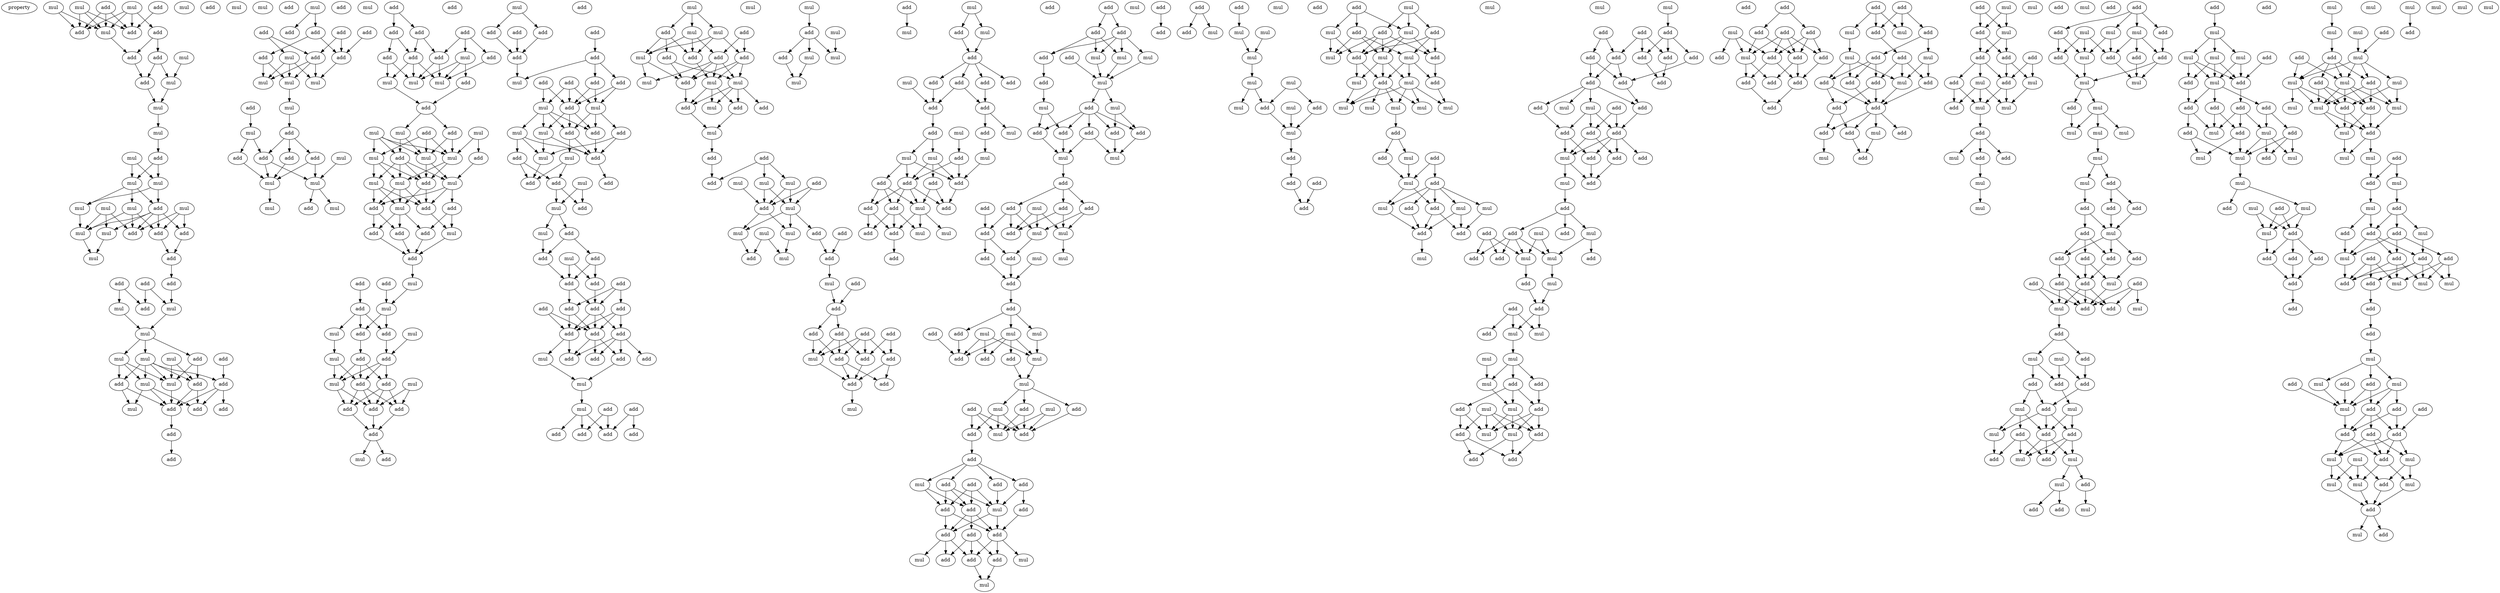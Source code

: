 digraph {
    node [fontcolor=black]
    property [mul=2,lf=1.5]
    0 [ label = mul ];
    1 [ label = mul ];
    2 [ label = add ];
    3 [ label = mul ];
    4 [ label = add ];
    5 [ label = mul ];
    6 [ label = add ];
    7 [ label = add ];
    8 [ label = add ];
    9 [ label = add ];
    10 [ label = add ];
    11 [ label = mul ];
    12 [ label = mul ];
    13 [ label = add ];
    14 [ label = mul ];
    15 [ label = mul ];
    16 [ label = mul ];
    17 [ label = add ];
    18 [ label = mul ];
    19 [ label = add ];
    20 [ label = mul ];
    21 [ label = mul ];
    22 [ label = mul ];
    23 [ label = add ];
    24 [ label = mul ];
    25 [ label = mul ];
    26 [ label = mul ];
    27 [ label = mul ];
    28 [ label = mul ];
    29 [ label = add ];
    30 [ label = add ];
    31 [ label = add ];
    32 [ label = mul ];
    33 [ label = add ];
    34 [ label = add ];
    35 [ label = add ];
    36 [ label = add ];
    37 [ label = mul ];
    38 [ label = add ];
    39 [ label = mul ];
    40 [ label = mul ];
    41 [ label = mul ];
    42 [ label = add ];
    43 [ label = add ];
    44 [ label = mul ];
    45 [ label = mul ];
    46 [ label = add ];
    47 [ label = add ];
    48 [ label = mul ];
    49 [ label = add ];
    50 [ label = mul ];
    51 [ label = mul ];
    52 [ label = add ];
    53 [ label = add ];
    54 [ label = add ];
    55 [ label = add ];
    56 [ label = mul ];
    57 [ label = mul ];
    58 [ label = add ];
    59 [ label = add ];
    60 [ label = mul ];
    61 [ label = add ];
    62 [ label = add ];
    63 [ label = add ];
    64 [ label = add ];
    65 [ label = add ];
    66 [ label = add ];
    67 [ label = mul ];
    68 [ label = add ];
    69 [ label = add ];
    70 [ label = mul ];
    71 [ label = mul ];
    72 [ label = mul ];
    73 [ label = add ];
    74 [ label = mul ];
    75 [ label = add ];
    76 [ label = add ];
    77 [ label = mul ];
    78 [ label = add ];
    79 [ label = add ];
    80 [ label = add ];
    81 [ label = mul ];
    82 [ label = add ];
    83 [ label = mul ];
    84 [ label = mul ];
    85 [ label = mul ];
    86 [ label = mul ];
    87 [ label = mul ];
    88 [ label = add ];
    89 [ label = add ];
    90 [ label = add ];
    91 [ label = add ];
    92 [ label = add ];
    93 [ label = add ];
    94 [ label = mul ];
    95 [ label = add ];
    96 [ label = add ];
    97 [ label = add ];
    98 [ label = mul ];
    99 [ label = mul ];
    100 [ label = mul ];
    101 [ label = add ];
    102 [ label = add ];
    103 [ label = add ];
    104 [ label = mul ];
    105 [ label = add ];
    106 [ label = add ];
    107 [ label = mul ];
    108 [ label = mul ];
    109 [ label = mul ];
    110 [ label = add ];
    111 [ label = mul ];
    112 [ label = mul ];
    113 [ label = add ];
    114 [ label = mul ];
    115 [ label = mul ];
    116 [ label = mul ];
    117 [ label = add ];
    118 [ label = add ];
    119 [ label = add ];
    120 [ label = mul ];
    121 [ label = add ];
    122 [ label = add ];
    123 [ label = add ];
    124 [ label = mul ];
    125 [ label = add ];
    126 [ label = add ];
    127 [ label = add ];
    128 [ label = mul ];
    129 [ label = add ];
    130 [ label = add ];
    131 [ label = mul ];
    132 [ label = add ];
    133 [ label = mul ];
    134 [ label = mul ];
    135 [ label = add ];
    136 [ label = add ];
    137 [ label = mul ];
    138 [ label = add ];
    139 [ label = add ];
    140 [ label = mul ];
    141 [ label = add ];
    142 [ label = mul ];
    143 [ label = add ];
    144 [ label = add ];
    145 [ label = add ];
    146 [ label = add ];
    147 [ label = mul ];
    148 [ label = add ];
    149 [ label = mul ];
    150 [ label = add ];
    151 [ label = add ];
    152 [ label = add ];
    153 [ label = add ];
    154 [ label = add ];
    155 [ label = add ];
    156 [ label = mul ];
    157 [ label = add ];
    158 [ label = add ];
    159 [ label = add ];
    160 [ label = add ];
    161 [ label = add ];
    162 [ label = mul ];
    163 [ label = mul ];
    164 [ label = mul ];
    165 [ label = add ];
    166 [ label = add ];
    167 [ label = add ];
    168 [ label = mul ];
    169 [ label = add ];
    170 [ label = mul ];
    171 [ label = add ];
    172 [ label = mul ];
    173 [ label = add ];
    174 [ label = add ];
    175 [ label = mul ];
    176 [ label = add ];
    177 [ label = add ];
    178 [ label = mul ];
    179 [ label = add ];
    180 [ label = mul ];
    181 [ label = add ];
    182 [ label = mul ];
    183 [ label = add ];
    184 [ label = add ];
    185 [ label = add ];
    186 [ label = add ];
    187 [ label = add ];
    188 [ label = add ];
    189 [ label = add ];
    190 [ label = add ];
    191 [ label = add ];
    192 [ label = add ];
    193 [ label = add ];
    194 [ label = add ];
    195 [ label = add ];
    196 [ label = add ];
    197 [ label = add ];
    198 [ label = mul ];
    199 [ label = mul ];
    200 [ label = mul ];
    201 [ label = add ];
    202 [ label = add ];
    203 [ label = add ];
    204 [ label = add ];
    205 [ label = add ];
    206 [ label = add ];
    207 [ label = add ];
    208 [ label = mul ];
    209 [ label = mul ];
    210 [ label = add ];
    211 [ label = add ];
    212 [ label = mul ];
    213 [ label = add ];
    214 [ label = add ];
    215 [ label = add ];
    216 [ label = add ];
    217 [ label = mul ];
    218 [ label = add ];
    219 [ label = mul ];
    220 [ label = mul ];
    221 [ label = mul ];
    222 [ label = add ];
    223 [ label = add ];
    224 [ label = mul ];
    225 [ label = add ];
    226 [ label = mul ];
    227 [ label = add ];
    228 [ label = add ];
    229 [ label = mul ];
    230 [ label = add ];
    231 [ label = add ];
    232 [ label = mul ];
    233 [ label = mul ];
    234 [ label = add ];
    235 [ label = mul ];
    236 [ label = add ];
    237 [ label = add ];
    238 [ label = mul ];
    239 [ label = mul ];
    240 [ label = mul ];
    241 [ label = add ];
    242 [ label = add ];
    243 [ label = mul ];
    244 [ label = add ];
    245 [ label = mul ];
    246 [ label = mul ];
    247 [ label = add ];
    248 [ label = add ];
    249 [ label = add ];
    250 [ label = add ];
    251 [ label = add ];
    252 [ label = add ];
    253 [ label = mul ];
    254 [ label = add ];
    255 [ label = add ];
    256 [ label = add ];
    257 [ label = add ];
    258 [ label = mul ];
    259 [ label = mul ];
    260 [ label = add ];
    261 [ label = mul ];
    262 [ label = add ];
    263 [ label = mul ];
    264 [ label = mul ];
    265 [ label = add ];
    266 [ label = mul ];
    267 [ label = mul ];
    268 [ label = mul ];
    269 [ label = add ];
    270 [ label = mul ];
    271 [ label = add ];
    272 [ label = add ];
    273 [ label = mul ];
    274 [ label = add ];
    275 [ label = add ];
    276 [ label = add ];
    277 [ label = add ];
    278 [ label = add ];
    279 [ label = add ];
    280 [ label = add ];
    281 [ label = add ];
    282 [ label = mul ];
    283 [ label = mul ];
    284 [ label = mul ];
    285 [ label = mul ];
    286 [ label = mul ];
    287 [ label = add ];
    288 [ label = add ];
    289 [ label = add ];
    290 [ label = add ];
    291 [ label = add ];
    292 [ label = add ];
    293 [ label = add ];
    294 [ label = mul ];
    295 [ label = add ];
    296 [ label = add ];
    297 [ label = mul ];
    298 [ label = add ];
    299 [ label = mul ];
    300 [ label = add ];
    301 [ label = add ];
    302 [ label = add ];
    303 [ label = add ];
    304 [ label = mul ];
    305 [ label = add ];
    306 [ label = add ];
    307 [ label = mul ];
    308 [ label = mul ];
    309 [ label = add ];
    310 [ label = mul ];
    311 [ label = add ];
    312 [ label = mul ];
    313 [ label = mul ];
    314 [ label = add ];
    315 [ label = add ];
    316 [ label = add ];
    317 [ label = add ];
    318 [ label = add ];
    319 [ label = mul ];
    320 [ label = mul ];
    321 [ label = add ];
    322 [ label = mul ];
    323 [ label = add ];
    324 [ label = add ];
    325 [ label = add ];
    326 [ label = add ];
    327 [ label = add ];
    328 [ label = add ];
    329 [ label = mul ];
    330 [ label = mul ];
    331 [ label = mul ];
    332 [ label = add ];
    333 [ label = add ];
    334 [ label = mul ];
    335 [ label = mul ];
    336 [ label = add ];
    337 [ label = add ];
    338 [ label = mul ];
    339 [ label = mul ];
    340 [ label = add ];
    341 [ label = add ];
    342 [ label = mul ];
    343 [ label = add ];
    344 [ label = mul ];
    345 [ label = add ];
    346 [ label = add ];
    347 [ label = mul ];
    348 [ label = add ];
    349 [ label = add ];
    350 [ label = mul ];
    351 [ label = add ];
    352 [ label = mul ];
    353 [ label = add ];
    354 [ label = mul ];
    355 [ label = add ];
    356 [ label = add ];
    357 [ label = mul ];
    358 [ label = add ];
    359 [ label = add ];
    360 [ label = add ];
    361 [ label = add ];
    362 [ label = add ];
    363 [ label = mul ];
    364 [ label = add ];
    365 [ label = add ];
    366 [ label = add ];
    367 [ label = add ];
    368 [ label = add ];
    369 [ label = add ];
    370 [ label = mul ];
    371 [ label = add ];
    372 [ label = add ];
    373 [ label = mul ];
    374 [ label = mul ];
    375 [ label = add ];
    376 [ label = add ];
    377 [ label = add ];
    378 [ label = add ];
    379 [ label = mul ];
    380 [ label = add ];
    381 [ label = mul ];
    382 [ label = mul ];
    383 [ label = mul ];
    384 [ label = mul ];
    385 [ label = mul ];
    386 [ label = mul ];
    387 [ label = mul ];
    388 [ label = add ];
    389 [ label = add ];
    390 [ label = mul ];
    391 [ label = add ];
    392 [ label = mul ];
    393 [ label = add ];
    394 [ label = add ];
    395 [ label = add ];
    396 [ label = add ];
    397 [ label = add ];
    398 [ label = mul ];
    399 [ label = mul ];
    400 [ label = add ];
    401 [ label = mul ];
    402 [ label = mul ];
    403 [ label = add ];
    404 [ label = add ];
    405 [ label = mul ];
    406 [ label = add ];
    407 [ label = mul ];
    408 [ label = add ];
    409 [ label = mul ];
    410 [ label = mul ];
    411 [ label = mul ];
    412 [ label = add ];
    413 [ label = add ];
    414 [ label = mul ];
    415 [ label = mul ];
    416 [ label = mul ];
    417 [ label = mul ];
    418 [ label = mul ];
    419 [ label = add ];
    420 [ label = mul ];
    421 [ label = add ];
    422 [ label = add ];
    423 [ label = mul ];
    424 [ label = mul ];
    425 [ label = add ];
    426 [ label = mul ];
    427 [ label = mul ];
    428 [ label = add ];
    429 [ label = mul ];
    430 [ label = add ];
    431 [ label = add ];
    432 [ label = add ];
    433 [ label = mul ];
    434 [ label = mul ];
    435 [ label = add ];
    436 [ label = add ];
    437 [ label = add ];
    438 [ label = add ];
    439 [ label = add ];
    440 [ label = add ];
    441 [ label = add ];
    442 [ label = add ];
    443 [ label = add ];
    444 [ label = add ];
    445 [ label = add ];
    446 [ label = add ];
    447 [ label = mul ];
    448 [ label = add ];
    449 [ label = mul ];
    450 [ label = add ];
    451 [ label = add ];
    452 [ label = add ];
    453 [ label = add ];
    454 [ label = add ];
    455 [ label = add ];
    456 [ label = add ];
    457 [ label = mul ];
    458 [ label = add ];
    459 [ label = mul ];
    460 [ label = add ];
    461 [ label = add ];
    462 [ label = mul ];
    463 [ label = add ];
    464 [ label = mul ];
    465 [ label = add ];
    466 [ label = add ];
    467 [ label = mul ];
    468 [ label = add ];
    469 [ label = mul ];
    470 [ label = add ];
    471 [ label = add ];
    472 [ label = mul ];
    473 [ label = add ];
    474 [ label = add ];
    475 [ label = mul ];
    476 [ label = add ];
    477 [ label = add ];
    478 [ label = mul ];
    479 [ label = mul ];
    480 [ label = mul ];
    481 [ label = add ];
    482 [ label = add ];
    483 [ label = mul ];
    484 [ label = mul ];
    485 [ label = mul ];
    486 [ label = add ];
    487 [ label = add ];
    488 [ label = add ];
    489 [ label = mul ];
    490 [ label = add ];
    491 [ label = mul ];
    492 [ label = add ];
    493 [ label = add ];
    494 [ label = add ];
    495 [ label = add ];
    496 [ label = mul ];
    497 [ label = add ];
    498 [ label = add ];
    499 [ label = add ];
    500 [ label = add ];
    501 [ label = mul ];
    502 [ label = add ];
    503 [ label = add ];
    504 [ label = add ];
    505 [ label = add ];
    506 [ label = add ];
    507 [ label = add ];
    508 [ label = add ];
    509 [ label = add ];
    510 [ label = add ];
    511 [ label = mul ];
    512 [ label = add ];
    513 [ label = mul ];
    514 [ label = mul ];
    515 [ label = add ];
    516 [ label = mul ];
    517 [ label = add ];
    518 [ label = add ];
    519 [ label = add ];
    520 [ label = mul ];
    521 [ label = add ];
    522 [ label = add ];
    523 [ label = add ];
    524 [ label = add ];
    525 [ label = add ];
    526 [ label = mul ];
    527 [ label = add ];
    528 [ label = add ];
    529 [ label = add ];
    530 [ label = mul ];
    531 [ label = add ];
    532 [ label = mul ];
    533 [ label = mul ];
    534 [ label = add ];
    535 [ label = mul ];
    536 [ label = add ];
    537 [ label = add ];
    538 [ label = add ];
    539 [ label = mul ];
    540 [ label = mul ];
    541 [ label = add ];
    542 [ label = add ];
    543 [ label = add ];
    544 [ label = mul ];
    545 [ label = mul ];
    546 [ label = add ];
    547 [ label = add ];
    548 [ label = mul ];
    549 [ label = mul ];
    550 [ label = add ];
    551 [ label = add ];
    552 [ label = mul ];
    553 [ label = mul ];
    554 [ label = add ];
    555 [ label = add ];
    556 [ label = mul ];
    557 [ label = mul ];
    558 [ label = add ];
    559 [ label = mul ];
    560 [ label = add ];
    561 [ label = add ];
    562 [ label = add ];
    563 [ label = mul ];
    564 [ label = add ];
    565 [ label = add ];
    566 [ label = mul ];
    567 [ label = mul ];
    568 [ label = add ];
    569 [ label = mul ];
    570 [ label = mul ];
    571 [ label = mul ];
    572 [ label = mul ];
    573 [ label = mul ];
    574 [ label = mul ];
    575 [ label = add ];
    576 [ label = add ];
    577 [ label = add ];
    578 [ label = add ];
    579 [ label = add ];
    580 [ label = mul ];
    581 [ label = add ];
    582 [ label = add ];
    583 [ label = add ];
    584 [ label = add ];
    585 [ label = mul ];
    586 [ label = add ];
    587 [ label = add ];
    588 [ label = add ];
    589 [ label = add ];
    590 [ label = add ];
    591 [ label = mul ];
    592 [ label = add ];
    593 [ label = mul ];
    594 [ label = add ];
    595 [ label = mul ];
    596 [ label = add ];
    597 [ label = mul ];
    598 [ label = add ];
    599 [ label = add ];
    600 [ label = add ];
    601 [ label = mul ];
    602 [ label = add ];
    603 [ label = mul ];
    604 [ label = add ];
    605 [ label = add ];
    606 [ label = add ];
    607 [ label = mul ];
    608 [ label = add ];
    609 [ label = add ];
    610 [ label = mul ];
    611 [ label = mul ];
    612 [ label = mul ];
    613 [ label = add ];
    614 [ label = add ];
    615 [ label = add ];
    616 [ label = add ];
    617 [ label = mul ];
    618 [ label = add ];
    619 [ label = mul ];
    620 [ label = mul ];
    621 [ label = add ];
    622 [ label = mul ];
    623 [ label = mul ];
    624 [ label = add ];
    625 [ label = mul ];
    626 [ label = add ];
    627 [ label = add ];
    628 [ label = add ];
    629 [ label = add ];
    630 [ label = add ];
    631 [ label = mul ];
    632 [ label = mul ];
    633 [ label = add ];
    634 [ label = add ];
    635 [ label = add ];
    636 [ label = mul ];
    637 [ label = mul ];
    638 [ label = add ];
    639 [ label = mul ];
    640 [ label = mul ];
    641 [ label = mul ];
    642 [ label = add ];
    643 [ label = add ];
    644 [ label = mul ];
    645 [ label = mul ];
    646 [ label = add ];
    647 [ label = add ];
    648 [ label = add ];
    649 [ label = add ];
    650 [ label = add ];
    651 [ label = mul ];
    652 [ label = add ];
    653 [ label = add ];
    654 [ label = mul ];
    655 [ label = mul ];
    656 [ label = add ];
    657 [ label = add ];
    658 [ label = mul ];
    659 [ label = add ];
    660 [ label = mul ];
    661 [ label = add ];
    662 [ label = mul ];
    663 [ label = mul ];
    664 [ label = add ];
    665 [ label = add ];
    666 [ label = mul ];
    667 [ label = mul ];
    668 [ label = mul ];
    669 [ label = add ];
    670 [ label = mul ];
    671 [ label = mul ];
    672 [ label = mul ];
    673 [ label = add ];
    674 [ label = mul ];
    675 [ label = add ];
    676 [ label = add ];
    677 [ label = mul ];
    678 [ label = add ];
    679 [ label = mul ];
    680 [ label = add ];
    681 [ label = add ];
    682 [ label = add ];
    683 [ label = add ];
    684 [ label = add ];
    685 [ label = mul ];
    686 [ label = add ];
    687 [ label = mul ];
    688 [ label = mul ];
    689 [ label = mul ];
    690 [ label = add ];
    691 [ label = add ];
    692 [ label = add ];
    693 [ label = mul ];
    694 [ label = mul ];
    695 [ label = add ];
    696 [ label = mul ];
    697 [ label = add ];
    698 [ label = add ];
    699 [ label = mul ];
    700 [ label = add ];
    701 [ label = mul ];
    702 [ label = add ];
    703 [ label = add ];
    704 [ label = mul ];
    705 [ label = add ];
    706 [ label = add ];
    707 [ label = add ];
    708 [ label = add ];
    709 [ label = add ];
    710 [ label = mul ];
    711 [ label = mul ];
    712 [ label = add ];
    713 [ label = mul ];
    714 [ label = mul ];
    715 [ label = mul ];
    716 [ label = add ];
    717 [ label = mul ];
    718 [ label = add ];
    719 [ label = mul ];
    720 [ label = mul ];
    721 [ label = mul ];
    722 [ label = add ];
    723 [ label = mul ];
    0 -> 5 [ name = 0 ];
    0 -> 7 [ name = 1 ];
    1 -> 5 [ name = 2 ];
    1 -> 6 [ name = 3 ];
    1 -> 7 [ name = 4 ];
    1 -> 8 [ name = 5 ];
    2 -> 6 [ name = 6 ];
    3 -> 5 [ name = 7 ];
    3 -> 6 [ name = 8 ];
    3 -> 7 [ name = 9 ];
    4 -> 5 [ name = 10 ];
    4 -> 6 [ name = 11 ];
    4 -> 7 [ name = 12 ];
    5 -> 10 [ name = 13 ];
    8 -> 9 [ name = 14 ];
    8 -> 10 [ name = 15 ];
    9 -> 13 [ name = 16 ];
    9 -> 14 [ name = 17 ];
    10 -> 13 [ name = 18 ];
    12 -> 14 [ name = 19 ];
    13 -> 15 [ name = 20 ];
    14 -> 15 [ name = 21 ];
    15 -> 16 [ name = 22 ];
    16 -> 17 [ name = 23 ];
    17 -> 20 [ name = 24 ];
    17 -> 21 [ name = 25 ];
    18 -> 20 [ name = 26 ];
    18 -> 21 [ name = 27 ];
    20 -> 23 [ name = 28 ];
    20 -> 25 [ name = 29 ];
    21 -> 22 [ name = 30 ];
    21 -> 23 [ name = 31 ];
    21 -> 25 [ name = 32 ];
    22 -> 27 [ name = 33 ];
    22 -> 29 [ name = 34 ];
    22 -> 31 [ name = 35 ];
    23 -> 27 [ name = 36 ];
    23 -> 28 [ name = 37 ];
    23 -> 29 [ name = 38 ];
    23 -> 30 [ name = 39 ];
    23 -> 31 [ name = 40 ];
    24 -> 29 [ name = 41 ];
    24 -> 30 [ name = 42 ];
    24 -> 31 [ name = 43 ];
    25 -> 27 [ name = 44 ];
    26 -> 27 [ name = 45 ];
    26 -> 28 [ name = 46 ];
    26 -> 29 [ name = 47 ];
    27 -> 32 [ name = 48 ];
    28 -> 32 [ name = 49 ];
    30 -> 33 [ name = 50 ];
    31 -> 33 [ name = 51 ];
    33 -> 36 [ name = 52 ];
    34 -> 37 [ name = 53 ];
    34 -> 38 [ name = 54 ];
    35 -> 38 [ name = 55 ];
    35 -> 39 [ name = 56 ];
    36 -> 37 [ name = 57 ];
    37 -> 40 [ name = 58 ];
    39 -> 40 [ name = 59 ];
    40 -> 41 [ name = 60 ];
    40 -> 43 [ name = 61 ];
    40 -> 44 [ name = 62 ];
    41 -> 46 [ name = 63 ];
    41 -> 48 [ name = 64 ];
    41 -> 50 [ name = 65 ];
    42 -> 49 [ name = 66 ];
    43 -> 47 [ name = 67 ];
    43 -> 50 [ name = 68 ];
    44 -> 46 [ name = 69 ];
    44 -> 47 [ name = 70 ];
    44 -> 48 [ name = 71 ];
    44 -> 49 [ name = 72 ];
    44 -> 50 [ name = 73 ];
    45 -> 47 [ name = 74 ];
    45 -> 50 [ name = 75 ];
    46 -> 51 [ name = 76 ];
    46 -> 52 [ name = 77 ];
    47 -> 52 [ name = 78 ];
    47 -> 53 [ name = 79 ];
    48 -> 51 [ name = 80 ];
    48 -> 52 [ name = 81 ];
    48 -> 53 [ name = 82 ];
    49 -> 52 [ name = 83 ];
    49 -> 53 [ name = 84 ];
    49 -> 54 [ name = 85 ];
    50 -> 52 [ name = 86 ];
    52 -> 55 [ name = 87 ];
    55 -> 58 [ name = 88 ];
    60 -> 62 [ name = 89 ];
    60 -> 65 [ name = 90 ];
    61 -> 68 [ name = 91 ];
    61 -> 69 [ name = 92 ];
    62 -> 66 [ name = 93 ];
    62 -> 68 [ name = 94 ];
    63 -> 68 [ name = 95 ];
    64 -> 67 [ name = 96 ];
    64 -> 69 [ name = 97 ];
    66 -> 70 [ name = 98 ];
    66 -> 71 [ name = 99 ];
    67 -> 70 [ name = 100 ];
    67 -> 71 [ name = 101 ];
    67 -> 72 [ name = 102 ];
    68 -> 72 [ name = 103 ];
    69 -> 70 [ name = 104 ];
    69 -> 71 [ name = 105 ];
    69 -> 72 [ name = 106 ];
    71 -> 74 [ name = 107 ];
    74 -> 76 [ name = 108 ];
    75 -> 77 [ name = 109 ];
    76 -> 78 [ name = 110 ];
    76 -> 80 [ name = 111 ];
    76 -> 82 [ name = 112 ];
    77 -> 78 [ name = 113 ];
    77 -> 79 [ name = 114 ];
    78 -> 83 [ name = 115 ];
    78 -> 84 [ name = 116 ];
    79 -> 83 [ name = 117 ];
    80 -> 83 [ name = 118 ];
    81 -> 84 [ name = 119 ];
    82 -> 83 [ name = 120 ];
    82 -> 84 [ name = 121 ];
    83 -> 85 [ name = 122 ];
    84 -> 86 [ name = 123 ];
    84 -> 88 [ name = 124 ];
    89 -> 91 [ name = 125 ];
    89 -> 92 [ name = 126 ];
    90 -> 93 [ name = 127 ];
    90 -> 94 [ name = 128 ];
    90 -> 97 [ name = 129 ];
    91 -> 95 [ name = 130 ];
    91 -> 96 [ name = 131 ];
    92 -> 96 [ name = 132 ];
    92 -> 97 [ name = 133 ];
    93 -> 98 [ name = 134 ];
    94 -> 98 [ name = 135 ];
    94 -> 99 [ name = 136 ];
    94 -> 102 [ name = 137 ];
    95 -> 99 [ name = 138 ];
    95 -> 100 [ name = 139 ];
    96 -> 98 [ name = 140 ];
    96 -> 99 [ name = 141 ];
    96 -> 100 [ name = 142 ];
    97 -> 98 [ name = 143 ];
    97 -> 99 [ name = 144 ];
    100 -> 103 [ name = 145 ];
    102 -> 103 [ name = 146 ];
    103 -> 106 [ name = 147 ];
    103 -> 107 [ name = 148 ];
    104 -> 109 [ name = 149 ];
    104 -> 110 [ name = 150 ];
    104 -> 111 [ name = 151 ];
    104 -> 112 [ name = 152 ];
    105 -> 109 [ name = 153 ];
    105 -> 111 [ name = 154 ];
    105 -> 112 [ name = 155 ];
    106 -> 109 [ name = 156 ];
    106 -> 111 [ name = 157 ];
    107 -> 110 [ name = 158 ];
    107 -> 111 [ name = 159 ];
    108 -> 109 [ name = 160 ];
    108 -> 113 [ name = 161 ];
    109 -> 115 [ name = 162 ];
    109 -> 117 [ name = 163 ];
    110 -> 114 [ name = 164 ];
    110 -> 115 [ name = 165 ];
    110 -> 116 [ name = 166 ];
    110 -> 117 [ name = 167 ];
    111 -> 116 [ name = 168 ];
    111 -> 117 [ name = 169 ];
    112 -> 114 [ name = 170 ];
    112 -> 115 [ name = 171 ];
    112 -> 117 [ name = 172 ];
    113 -> 116 [ name = 173 ];
    114 -> 118 [ name = 174 ];
    114 -> 120 [ name = 175 ];
    114 -> 121 [ name = 176 ];
    115 -> 118 [ name = 177 ];
    115 -> 120 [ name = 178 ];
    115 -> 121 [ name = 179 ];
    116 -> 118 [ name = 180 ];
    116 -> 119 [ name = 181 ];
    116 -> 121 [ name = 182 ];
    117 -> 120 [ name = 183 ];
    117 -> 121 [ name = 184 ];
    118 -> 122 [ name = 185 ];
    118 -> 123 [ name = 186 ];
    119 -> 124 [ name = 187 ];
    119 -> 125 [ name = 188 ];
    120 -> 122 [ name = 189 ];
    120 -> 123 [ name = 190 ];
    120 -> 125 [ name = 191 ];
    121 -> 124 [ name = 192 ];
    122 -> 126 [ name = 193 ];
    123 -> 126 [ name = 194 ];
    124 -> 126 [ name = 195 ];
    125 -> 126 [ name = 196 ];
    126 -> 128 [ name = 197 ];
    127 -> 130 [ name = 198 ];
    128 -> 131 [ name = 199 ];
    129 -> 131 [ name = 200 ];
    130 -> 132 [ name = 201 ];
    130 -> 134 [ name = 202 ];
    130 -> 135 [ name = 203 ];
    131 -> 132 [ name = 204 ];
    131 -> 135 [ name = 205 ];
    132 -> 138 [ name = 206 ];
    133 -> 136 [ name = 207 ];
    134 -> 137 [ name = 208 ];
    135 -> 136 [ name = 209 ];
    136 -> 139 [ name = 210 ];
    136 -> 141 [ name = 211 ];
    136 -> 142 [ name = 212 ];
    137 -> 139 [ name = 213 ];
    137 -> 142 [ name = 214 ];
    138 -> 139 [ name = 215 ];
    138 -> 141 [ name = 216 ];
    138 -> 142 [ name = 217 ];
    139 -> 143 [ name = 218 ];
    139 -> 144 [ name = 219 ];
    139 -> 145 [ name = 220 ];
    140 -> 144 [ name = 221 ];
    140 -> 145 [ name = 222 ];
    141 -> 143 [ name = 223 ];
    141 -> 144 [ name = 224 ];
    141 -> 145 [ name = 225 ];
    142 -> 143 [ name = 226 ];
    142 -> 144 [ name = 227 ];
    143 -> 146 [ name = 228 ];
    144 -> 146 [ name = 229 ];
    145 -> 146 [ name = 230 ];
    146 -> 147 [ name = 231 ];
    146 -> 148 [ name = 232 ];
    149 -> 151 [ name = 233 ];
    149 -> 153 [ name = 234 ];
    150 -> 155 [ name = 235 ];
    151 -> 154 [ name = 236 ];
    152 -> 154 [ name = 237 ];
    153 -> 154 [ name = 238 ];
    154 -> 156 [ name = 239 ];
    155 -> 156 [ name = 240 ];
    155 -> 159 [ name = 241 ];
    155 -> 160 [ name = 242 ];
    157 -> 161 [ name = 243 ];
    157 -> 162 [ name = 244 ];
    158 -> 161 [ name = 245 ];
    158 -> 162 [ name = 246 ];
    158 -> 163 [ name = 247 ];
    159 -> 161 [ name = 248 ];
    159 -> 163 [ name = 249 ];
    160 -> 161 [ name = 250 ];
    160 -> 163 [ name = 251 ];
    161 -> 165 [ name = 252 ];
    161 -> 167 [ name = 253 ];
    161 -> 168 [ name = 254 ];
    162 -> 164 [ name = 255 ];
    162 -> 165 [ name = 256 ];
    162 -> 167 [ name = 257 ];
    162 -> 168 [ name = 258 ];
    163 -> 165 [ name = 259 ];
    163 -> 166 [ name = 260 ];
    163 -> 167 [ name = 261 ];
    164 -> 169 [ name = 262 ];
    164 -> 171 [ name = 263 ];
    164 -> 172 [ name = 264 ];
    165 -> 169 [ name = 265 ];
    166 -> 169 [ name = 266 ];
    166 -> 172 [ name = 267 ];
    167 -> 169 [ name = 268 ];
    167 -> 170 [ name = 269 ];
    168 -> 169 [ name = 270 ];
    168 -> 172 [ name = 271 ];
    169 -> 174 [ name = 272 ];
    170 -> 173 [ name = 273 ];
    170 -> 176 [ name = 274 ];
    171 -> 173 [ name = 275 ];
    171 -> 176 [ name = 276 ];
    172 -> 173 [ name = 277 ];
    175 -> 177 [ name = 278 ];
    175 -> 178 [ name = 279 ];
    176 -> 177 [ name = 280 ];
    176 -> 178 [ name = 281 ];
    178 -> 179 [ name = 282 ];
    178 -> 180 [ name = 283 ];
    179 -> 181 [ name = 284 ];
    179 -> 183 [ name = 285 ];
    180 -> 181 [ name = 286 ];
    181 -> 184 [ name = 287 ];
    182 -> 184 [ name = 288 ];
    182 -> 185 [ name = 289 ];
    183 -> 184 [ name = 290 ];
    183 -> 185 [ name = 291 ];
    184 -> 187 [ name = 292 ];
    184 -> 190 [ name = 293 ];
    185 -> 187 [ name = 294 ];
    186 -> 187 [ name = 295 ];
    186 -> 189 [ name = 296 ];
    186 -> 190 [ name = 297 ];
    187 -> 191 [ name = 298 ];
    187 -> 192 [ name = 299 ];
    187 -> 193 [ name = 300 ];
    188 -> 191 [ name = 301 ];
    188 -> 193 [ name = 302 ];
    189 -> 191 [ name = 303 ];
    189 -> 192 [ name = 304 ];
    189 -> 193 [ name = 305 ];
    190 -> 191 [ name = 306 ];
    190 -> 193 [ name = 307 ];
    191 -> 194 [ name = 308 ];
    191 -> 196 [ name = 309 ];
    191 -> 197 [ name = 310 ];
    192 -> 194 [ name = 311 ];
    192 -> 195 [ name = 312 ];
    192 -> 196 [ name = 313 ];
    192 -> 197 [ name = 314 ];
    193 -> 197 [ name = 315 ];
    193 -> 198 [ name = 316 ];
    196 -> 199 [ name = 317 ];
    198 -> 199 [ name = 318 ];
    199 -> 200 [ name = 319 ];
    200 -> 203 [ name = 320 ];
    200 -> 206 [ name = 321 ];
    200 -> 207 [ name = 322 ];
    201 -> 203 [ name = 323 ];
    201 -> 207 [ name = 324 ];
    202 -> 204 [ name = 325 ];
    202 -> 207 [ name = 326 ];
    208 -> 209 [ name = 327 ];
    208 -> 211 [ name = 328 ];
    208 -> 212 [ name = 329 ];
    209 -> 214 [ name = 330 ];
    209 -> 215 [ name = 331 ];
    209 -> 217 [ name = 332 ];
    210 -> 213 [ name = 333 ];
    210 -> 215 [ name = 334 ];
    211 -> 214 [ name = 335 ];
    211 -> 216 [ name = 336 ];
    211 -> 217 [ name = 337 ];
    212 -> 213 [ name = 338 ];
    212 -> 214 [ name = 339 ];
    212 -> 217 [ name = 340 ];
    213 -> 218 [ name = 341 ];
    213 -> 219 [ name = 342 ];
    213 -> 220 [ name = 343 ];
    213 -> 221 [ name = 344 ];
    214 -> 221 [ name = 345 ];
    215 -> 218 [ name = 346 ];
    215 -> 220 [ name = 347 ];
    215 -> 221 [ name = 348 ];
    216 -> 218 [ name = 349 ];
    216 -> 220 [ name = 350 ];
    217 -> 218 [ name = 351 ];
    217 -> 219 [ name = 352 ];
    218 -> 222 [ name = 353 ];
    220 -> 222 [ name = 354 ];
    220 -> 223 [ name = 355 ];
    220 -> 224 [ name = 356 ];
    220 -> 225 [ name = 357 ];
    221 -> 222 [ name = 358 ];
    221 -> 224 [ name = 359 ];
    221 -> 225 [ name = 360 ];
    222 -> 226 [ name = 361 ];
    225 -> 226 [ name = 362 ];
    226 -> 227 [ name = 363 ];
    227 -> 231 [ name = 364 ];
    228 -> 231 [ name = 365 ];
    228 -> 232 [ name = 366 ];
    228 -> 233 [ name = 367 ];
    229 -> 234 [ name = 368 ];
    230 -> 234 [ name = 369 ];
    230 -> 235 [ name = 370 ];
    232 -> 234 [ name = 371 ];
    232 -> 235 [ name = 372 ];
    233 -> 234 [ name = 373 ];
    233 -> 235 [ name = 374 ];
    234 -> 238 [ name = 375 ];
    234 -> 240 [ name = 376 ];
    235 -> 237 [ name = 377 ];
    235 -> 238 [ name = 378 ];
    235 -> 240 [ name = 379 ];
    236 -> 241 [ name = 380 ];
    237 -> 241 [ name = 381 ];
    238 -> 243 [ name = 382 ];
    239 -> 242 [ name = 383 ];
    239 -> 243 [ name = 384 ];
    240 -> 242 [ name = 385 ];
    241 -> 246 [ name = 386 ];
    244 -> 247 [ name = 387 ];
    246 -> 247 [ name = 388 ];
    247 -> 248 [ name = 389 ];
    247 -> 251 [ name = 390 ];
    248 -> 252 [ name = 391 ];
    248 -> 253 [ name = 392 ];
    248 -> 255 [ name = 393 ];
    249 -> 252 [ name = 394 ];
    249 -> 253 [ name = 395 ];
    249 -> 254 [ name = 396 ];
    249 -> 255 [ name = 397 ];
    250 -> 252 [ name = 398 ];
    250 -> 254 [ name = 399 ];
    251 -> 253 [ name = 400 ];
    251 -> 255 [ name = 401 ];
    252 -> 256 [ name = 402 ];
    253 -> 256 [ name = 403 ];
    254 -> 256 [ name = 404 ];
    254 -> 257 [ name = 405 ];
    255 -> 256 [ name = 406 ];
    255 -> 257 [ name = 407 ];
    256 -> 258 [ name = 408 ];
    259 -> 260 [ name = 409 ];
    260 -> 262 [ name = 410 ];
    260 -> 263 [ name = 411 ];
    260 -> 264 [ name = 412 ];
    261 -> 264 [ name = 413 ];
    262 -> 267 [ name = 414 ];
    263 -> 267 [ name = 415 ];
    265 -> 266 [ name = 416 ];
    268 -> 269 [ name = 417 ];
    268 -> 270 [ name = 418 ];
    269 -> 272 [ name = 419 ];
    270 -> 272 [ name = 420 ];
    272 -> 274 [ name = 421 ];
    272 -> 275 [ name = 422 ];
    272 -> 276 [ name = 423 ];
    272 -> 277 [ name = 424 ];
    273 -> 279 [ name = 425 ];
    274 -> 278 [ name = 426 ];
    274 -> 279 [ name = 427 ];
    275 -> 278 [ name = 428 ];
    277 -> 279 [ name = 429 ];
    278 -> 281 [ name = 430 ];
    278 -> 282 [ name = 431 ];
    279 -> 280 [ name = 432 ];
    280 -> 284 [ name = 433 ];
    280 -> 286 [ name = 434 ];
    281 -> 285 [ name = 435 ];
    283 -> 287 [ name = 436 ];
    284 -> 288 [ name = 437 ];
    284 -> 290 [ name = 438 ];
    284 -> 291 [ name = 439 ];
    285 -> 288 [ name = 440 ];
    286 -> 288 [ name = 441 ];
    286 -> 289 [ name = 442 ];
    286 -> 291 [ name = 443 ];
    287 -> 288 [ name = 444 ];
    287 -> 291 [ name = 445 ];
    288 -> 292 [ name = 446 ];
    289 -> 292 [ name = 447 ];
    289 -> 294 [ name = 448 ];
    290 -> 293 [ name = 449 ];
    290 -> 294 [ name = 450 ];
    290 -> 295 [ name = 451 ];
    291 -> 292 [ name = 452 ];
    291 -> 293 [ name = 453 ];
    291 -> 294 [ name = 454 ];
    291 -> 295 [ name = 455 ];
    293 -> 296 [ name = 456 ];
    293 -> 298 [ name = 457 ];
    294 -> 296 [ name = 458 ];
    294 -> 297 [ name = 459 ];
    294 -> 299 [ name = 460 ];
    295 -> 296 [ name = 461 ];
    295 -> 298 [ name = 462 ];
    295 -> 299 [ name = 463 ];
    296 -> 300 [ name = 464 ];
    301 -> 302 [ name = 465 ];
    301 -> 303 [ name = 466 ];
    302 -> 304 [ name = 467 ];
    302 -> 305 [ name = 468 ];
    302 -> 307 [ name = 469 ];
    302 -> 308 [ name = 470 ];
    303 -> 305 [ name = 471 ];
    303 -> 307 [ name = 472 ];
    303 -> 308 [ name = 473 ];
    304 -> 310 [ name = 474 ];
    305 -> 309 [ name = 475 ];
    306 -> 310 [ name = 476 ];
    307 -> 310 [ name = 477 ];
    308 -> 310 [ name = 478 ];
    309 -> 313 [ name = 479 ];
    310 -> 311 [ name = 480 ];
    310 -> 312 [ name = 481 ];
    311 -> 314 [ name = 482 ];
    311 -> 315 [ name = 483 ];
    311 -> 316 [ name = 484 ];
    311 -> 317 [ name = 485 ];
    311 -> 318 [ name = 486 ];
    312 -> 316 [ name = 487 ];
    312 -> 318 [ name = 488 ];
    313 -> 314 [ name = 489 ];
    313 -> 315 [ name = 490 ];
    314 -> 320 [ name = 491 ];
    315 -> 320 [ name = 492 ];
    316 -> 319 [ name = 493 ];
    317 -> 319 [ name = 494 ];
    317 -> 320 [ name = 495 ];
    318 -> 319 [ name = 496 ];
    320 -> 321 [ name = 497 ];
    321 -> 323 [ name = 498 ];
    321 -> 324 [ name = 499 ];
    321 -> 325 [ name = 500 ];
    322 -> 327 [ name = 501 ];
    322 -> 329 [ name = 502 ];
    322 -> 330 [ name = 503 ];
    323 -> 327 [ name = 504 ];
    323 -> 329 [ name = 505 ];
    324 -> 329 [ name = 506 ];
    324 -> 330 [ name = 507 ];
    325 -> 327 [ name = 508 ];
    325 -> 328 [ name = 509 ];
    325 -> 330 [ name = 510 ];
    326 -> 328 [ name = 511 ];
    328 -> 332 [ name = 512 ];
    328 -> 333 [ name = 513 ];
    329 -> 334 [ name = 514 ];
    330 -> 333 [ name = 515 ];
    331 -> 336 [ name = 516 ];
    332 -> 336 [ name = 517 ];
    333 -> 336 [ name = 518 ];
    336 -> 337 [ name = 519 ];
    337 -> 338 [ name = 520 ];
    337 -> 339 [ name = 521 ];
    337 -> 341 [ name = 522 ];
    338 -> 344 [ name = 523 ];
    339 -> 343 [ name = 524 ];
    339 -> 344 [ name = 525 ];
    339 -> 345 [ name = 526 ];
    339 -> 346 [ name = 527 ];
    340 -> 345 [ name = 528 ];
    341 -> 345 [ name = 529 ];
    342 -> 344 [ name = 530 ];
    342 -> 345 [ name = 531 ];
    342 -> 346 [ name = 532 ];
    343 -> 347 [ name = 533 ];
    344 -> 347 [ name = 534 ];
    347 -> 348 [ name = 535 ];
    347 -> 351 [ name = 536 ];
    347 -> 352 [ name = 537 ];
    348 -> 353 [ name = 538 ];
    348 -> 354 [ name = 539 ];
    349 -> 353 [ name = 540 ];
    349 -> 354 [ name = 541 ];
    349 -> 355 [ name = 542 ];
    350 -> 353 [ name = 543 ];
    350 -> 354 [ name = 544 ];
    351 -> 353 [ name = 545 ];
    352 -> 353 [ name = 546 ];
    352 -> 354 [ name = 547 ];
    352 -> 355 [ name = 548 ];
    355 -> 356 [ name = 549 ];
    356 -> 357 [ name = 550 ];
    356 -> 358 [ name = 551 ];
    356 -> 359 [ name = 552 ];
    356 -> 360 [ name = 553 ];
    357 -> 362 [ name = 554 ];
    357 -> 365 [ name = 555 ];
    358 -> 362 [ name = 556 ];
    358 -> 363 [ name = 557 ];
    358 -> 365 [ name = 558 ];
    359 -> 363 [ name = 559 ];
    360 -> 363 [ name = 560 ];
    360 -> 364 [ name = 561 ];
    361 -> 362 [ name = 562 ];
    361 -> 363 [ name = 563 ];
    361 -> 365 [ name = 564 ];
    362 -> 366 [ name = 565 ];
    362 -> 367 [ name = 566 ];
    362 -> 368 [ name = 567 ];
    363 -> 367 [ name = 568 ];
    363 -> 368 [ name = 569 ];
    364 -> 367 [ name = 570 ];
    365 -> 367 [ name = 571 ];
    365 -> 368 [ name = 572 ];
    366 -> 369 [ name = 573 ];
    366 -> 371 [ name = 574 ];
    366 -> 372 [ name = 575 ];
    367 -> 371 [ name = 576 ];
    367 -> 372 [ name = 577 ];
    367 -> 373 [ name = 578 ];
    368 -> 369 [ name = 579 ];
    368 -> 370 [ name = 580 ];
    368 -> 372 [ name = 581 ];
    371 -> 374 [ name = 582 ];
    372 -> 374 [ name = 583 ];
    375 -> 377 [ name = 584 ];
    376 -> 378 [ name = 585 ];
    376 -> 379 [ name = 586 ];
    380 -> 381 [ name = 587 ];
    381 -> 383 [ name = 588 ];
    382 -> 383 [ name = 589 ];
    383 -> 384 [ name = 590 ];
    384 -> 386 [ name = 591 ];
    384 -> 389 [ name = 592 ];
    385 -> 388 [ name = 593 ];
    385 -> 389 [ name = 594 ];
    387 -> 390 [ name = 595 ];
    388 -> 390 [ name = 596 ];
    389 -> 390 [ name = 597 ];
    390 -> 391 [ name = 598 ];
    391 -> 394 [ name = 599 ];
    393 -> 395 [ name = 600 ];
    394 -> 395 [ name = 601 ];
    397 -> 400 [ name = 602 ];
    397 -> 401 [ name = 603 ];
    397 -> 402 [ name = 604 ];
    398 -> 402 [ name = 605 ];
    398 -> 403 [ name = 606 ];
    398 -> 404 [ name = 607 ];
    400 -> 405 [ name = 608 ];
    400 -> 407 [ name = 609 ];
    400 -> 409 [ name = 610 ];
    401 -> 407 [ name = 611 ];
    401 -> 408 [ name = 612 ];
    402 -> 405 [ name = 613 ];
    402 -> 406 [ name = 614 ];
    402 -> 408 [ name = 615 ];
    403 -> 405 [ name = 616 ];
    403 -> 406 [ name = 617 ];
    403 -> 407 [ name = 618 ];
    403 -> 408 [ name = 619 ];
    404 -> 406 [ name = 620 ];
    404 -> 408 [ name = 621 ];
    404 -> 409 [ name = 622 ];
    405 -> 410 [ name = 623 ];
    405 -> 411 [ name = 624 ];
    405 -> 412 [ name = 625 ];
    406 -> 413 [ name = 626 ];
    408 -> 410 [ name = 627 ];
    408 -> 412 [ name = 628 ];
    409 -> 411 [ name = 629 ];
    409 -> 412 [ name = 630 ];
    409 -> 413 [ name = 631 ];
    410 -> 416 [ name = 632 ];
    411 -> 414 [ name = 633 ];
    411 -> 415 [ name = 634 ];
    411 -> 416 [ name = 635 ];
    411 -> 418 [ name = 636 ];
    412 -> 415 [ name = 637 ];
    412 -> 416 [ name = 638 ];
    412 -> 417 [ name = 639 ];
    412 -> 418 [ name = 640 ];
    413 -> 414 [ name = 641 ];
    415 -> 419 [ name = 642 ];
    419 -> 420 [ name = 643 ];
    419 -> 421 [ name = 644 ];
    420 -> 424 [ name = 645 ];
    421 -> 424 [ name = 646 ];
    422 -> 424 [ name = 647 ];
    422 -> 425 [ name = 648 ];
    424 -> 429 [ name = 649 ];
    424 -> 430 [ name = 650 ];
    425 -> 426 [ name = 651 ];
    425 -> 427 [ name = 652 ];
    425 -> 428 [ name = 653 ];
    425 -> 429 [ name = 654 ];
    425 -> 430 [ name = 655 ];
    426 -> 432 [ name = 656 ];
    427 -> 431 [ name = 657 ];
    427 -> 432 [ name = 658 ];
    428 -> 431 [ name = 659 ];
    429 -> 431 [ name = 660 ];
    430 -> 431 [ name = 661 ];
    430 -> 432 [ name = 662 ];
    431 -> 433 [ name = 663 ];
    434 -> 437 [ name = 664 ];
    435 -> 438 [ name = 665 ];
    435 -> 439 [ name = 666 ];
    436 -> 439 [ name = 667 ];
    436 -> 441 [ name = 668 ];
    436 -> 442 [ name = 669 ];
    437 -> 440 [ name = 670 ];
    437 -> 441 [ name = 671 ];
    437 -> 442 [ name = 672 ];
    438 -> 443 [ name = 673 ];
    438 -> 444 [ name = 674 ];
    439 -> 443 [ name = 675 ];
    439 -> 444 [ name = 676 ];
    440 -> 444 [ name = 677 ];
    441 -> 445 [ name = 678 ];
    442 -> 445 [ name = 679 ];
    443 -> 447 [ name = 680 ];
    443 -> 448 [ name = 681 ];
    443 -> 449 [ name = 682 ];
    443 -> 450 [ name = 683 ];
    444 -> 450 [ name = 684 ];
    446 -> 452 [ name = 685 ];
    446 -> 453 [ name = 686 ];
    447 -> 451 [ name = 687 ];
    447 -> 452 [ name = 688 ];
    447 -> 453 [ name = 689 ];
    448 -> 451 [ name = 690 ];
    450 -> 453 [ name = 691 ];
    451 -> 455 [ name = 692 ];
    451 -> 457 [ name = 693 ];
    452 -> 454 [ name = 694 ];
    452 -> 457 [ name = 695 ];
    453 -> 454 [ name = 696 ];
    453 -> 455 [ name = 697 ];
    453 -> 456 [ name = 698 ];
    453 -> 457 [ name = 699 ];
    454 -> 458 [ name = 700 ];
    455 -> 458 [ name = 701 ];
    457 -> 458 [ name = 702 ];
    457 -> 459 [ name = 703 ];
    459 -> 460 [ name = 704 ];
    460 -> 461 [ name = 705 ];
    460 -> 463 [ name = 706 ];
    460 -> 464 [ name = 707 ];
    461 -> 466 [ name = 708 ];
    461 -> 467 [ name = 709 ];
    461 -> 469 [ name = 710 ];
    461 -> 470 [ name = 711 ];
    462 -> 467 [ name = 712 ];
    462 -> 469 [ name = 713 ];
    464 -> 467 [ name = 714 ];
    464 -> 468 [ name = 715 ];
    465 -> 466 [ name = 716 ];
    465 -> 469 [ name = 717 ];
    465 -> 470 [ name = 718 ];
    467 -> 472 [ name = 719 ];
    469 -> 471 [ name = 720 ];
    471 -> 474 [ name = 721 ];
    472 -> 474 [ name = 722 ];
    473 -> 475 [ name = 723 ];
    473 -> 476 [ name = 724 ];
    473 -> 478 [ name = 725 ];
    474 -> 475 [ name = 726 ];
    474 -> 478 [ name = 727 ];
    478 -> 479 [ name = 728 ];
    479 -> 481 [ name = 729 ];
    479 -> 482 [ name = 730 ];
    479 -> 483 [ name = 731 ];
    480 -> 483 [ name = 732 ];
    481 -> 487 [ name = 733 ];
    482 -> 484 [ name = 734 ];
    482 -> 486 [ name = 735 ];
    482 -> 487 [ name = 736 ];
    483 -> 484 [ name = 737 ];
    484 -> 489 [ name = 738 ];
    484 -> 490 [ name = 739 ];
    484 -> 491 [ name = 740 ];
    485 -> 488 [ name = 741 ];
    485 -> 489 [ name = 742 ];
    485 -> 490 [ name = 743 ];
    485 -> 491 [ name = 744 ];
    486 -> 488 [ name = 745 ];
    486 -> 489 [ name = 746 ];
    487 -> 489 [ name = 747 ];
    487 -> 490 [ name = 748 ];
    487 -> 491 [ name = 749 ];
    488 -> 492 [ name = 750 ];
    488 -> 493 [ name = 751 ];
    490 -> 492 [ name = 752 ];
    491 -> 492 [ name = 753 ];
    491 -> 493 [ name = 754 ];
    494 -> 495 [ name = 755 ];
    494 -> 497 [ name = 756 ];
    495 -> 501 [ name = 757 ];
    495 -> 502 [ name = 758 ];
    496 -> 499 [ name = 759 ];
    496 -> 500 [ name = 760 ];
    496 -> 501 [ name = 761 ];
    497 -> 499 [ name = 762 ];
    497 -> 502 [ name = 763 ];
    497 -> 503 [ name = 764 ];
    498 -> 499 [ name = 765 ];
    498 -> 501 [ name = 766 ];
    498 -> 502 [ name = 767 ];
    498 -> 503 [ name = 768 ];
    499 -> 505 [ name = 769 ];
    499 -> 506 [ name = 770 ];
    501 -> 504 [ name = 771 ];
    501 -> 505 [ name = 772 ];
    502 -> 504 [ name = 773 ];
    502 -> 506 [ name = 774 ];
    503 -> 506 [ name = 775 ];
    505 -> 507 [ name = 776 ];
    506 -> 507 [ name = 777 ];
    508 -> 510 [ name = 778 ];
    508 -> 512 [ name = 779 ];
    508 -> 513 [ name = 780 ];
    509 -> 511 [ name = 781 ];
    509 -> 512 [ name = 782 ];
    509 -> 513 [ name = 783 ];
    510 -> 514 [ name = 784 ];
    510 -> 515 [ name = 785 ];
    511 -> 516 [ name = 786 ];
    512 -> 517 [ name = 787 ];
    514 -> 520 [ name = 788 ];
    514 -> 522 [ name = 789 ];
    515 -> 518 [ name = 790 ];
    515 -> 519 [ name = 791 ];
    515 -> 521 [ name = 792 ];
    516 -> 519 [ name = 793 ];
    516 -> 520 [ name = 794 ];
    516 -> 521 [ name = 795 ];
    517 -> 518 [ name = 796 ];
    517 -> 520 [ name = 797 ];
    517 -> 522 [ name = 798 ];
    518 -> 523 [ name = 799 ];
    518 -> 524 [ name = 800 ];
    519 -> 523 [ name = 801 ];
    519 -> 524 [ name = 802 ];
    520 -> 524 [ name = 803 ];
    521 -> 524 [ name = 804 ];
    522 -> 524 [ name = 805 ];
    523 -> 525 [ name = 806 ];
    523 -> 528 [ name = 807 ];
    524 -> 525 [ name = 808 ];
    524 -> 526 [ name = 809 ];
    524 -> 527 [ name = 810 ];
    524 -> 528 [ name = 811 ];
    525 -> 529 [ name = 812 ];
    526 -> 529 [ name = 813 ];
    528 -> 530 [ name = 814 ];
    531 -> 534 [ name = 815 ];
    531 -> 535 [ name = 816 ];
    532 -> 534 [ name = 817 ];
    532 -> 535 [ name = 818 ];
    534 -> 536 [ name = 819 ];
    534 -> 538 [ name = 820 ];
    535 -> 536 [ name = 821 ];
    535 -> 538 [ name = 822 ];
    536 -> 540 [ name = 823 ];
    536 -> 541 [ name = 824 ];
    536 -> 542 [ name = 825 ];
    537 -> 539 [ name = 826 ];
    537 -> 542 [ name = 827 ];
    538 -> 539 [ name = 828 ];
    538 -> 542 [ name = 829 ];
    539 -> 545 [ name = 830 ];
    540 -> 543 [ name = 831 ];
    540 -> 544 [ name = 832 ];
    540 -> 545 [ name = 833 ];
    541 -> 543 [ name = 834 ];
    541 -> 544 [ name = 835 ];
    542 -> 544 [ name = 836 ];
    542 -> 545 [ name = 837 ];
    544 -> 547 [ name = 838 ];
    547 -> 548 [ name = 839 ];
    547 -> 550 [ name = 840 ];
    547 -> 551 [ name = 841 ];
    550 -> 552 [ name = 842 ];
    552 -> 553 [ name = 843 ];
    555 -> 556 [ name = 844 ];
    555 -> 558 [ name = 845 ];
    555 -> 559 [ name = 846 ];
    555 -> 560 [ name = 847 ];
    556 -> 562 [ name = 848 ];
    556 -> 564 [ name = 849 ];
    556 -> 565 [ name = 850 ];
    557 -> 561 [ name = 851 ];
    557 -> 562 [ name = 852 ];
    557 -> 563 [ name = 853 ];
    558 -> 564 [ name = 854 ];
    559 -> 562 [ name = 855 ];
    559 -> 563 [ name = 856 ];
    560 -> 561 [ name = 857 ];
    560 -> 563 [ name = 858 ];
    561 -> 567 [ name = 859 ];
    562 -> 566 [ name = 860 ];
    563 -> 567 [ name = 861 ];
    564 -> 566 [ name = 862 ];
    564 -> 567 [ name = 863 ];
    565 -> 566 [ name = 864 ];
    567 -> 568 [ name = 865 ];
    567 -> 569 [ name = 866 ];
    568 -> 571 [ name = 867 ];
    569 -> 570 [ name = 868 ];
    569 -> 571 [ name = 869 ];
    569 -> 572 [ name = 870 ];
    570 -> 573 [ name = 871 ];
    573 -> 574 [ name = 872 ];
    573 -> 575 [ name = 873 ];
    574 -> 577 [ name = 874 ];
    575 -> 576 [ name = 875 ];
    575 -> 578 [ name = 876 ];
    576 -> 580 [ name = 877 ];
    577 -> 579 [ name = 878 ];
    577 -> 580 [ name = 879 ];
    578 -> 580 [ name = 880 ];
    579 -> 581 [ name = 881 ];
    579 -> 582 [ name = 882 ];
    579 -> 584 [ name = 883 ];
    580 -> 581 [ name = 884 ];
    580 -> 583 [ name = 885 ];
    580 -> 584 [ name = 886 ];
    581 -> 586 [ name = 887 ];
    581 -> 588 [ name = 888 ];
    582 -> 585 [ name = 889 ];
    582 -> 586 [ name = 890 ];
    583 -> 585 [ name = 891 ];
    584 -> 586 [ name = 892 ];
    585 -> 592 [ name = 893 ];
    586 -> 590 [ name = 894 ];
    586 -> 591 [ name = 895 ];
    586 -> 592 [ name = 896 ];
    587 -> 591 [ name = 897 ];
    587 -> 592 [ name = 898 ];
    588 -> 590 [ name = 899 ];
    588 -> 591 [ name = 900 ];
    588 -> 592 [ name = 901 ];
    589 -> 590 [ name = 902 ];
    589 -> 592 [ name = 903 ];
    589 -> 593 [ name = 904 ];
    591 -> 594 [ name = 905 ];
    594 -> 595 [ name = 906 ];
    594 -> 596 [ name = 907 ];
    595 -> 598 [ name = 908 ];
    595 -> 599 [ name = 909 ];
    596 -> 600 [ name = 910 ];
    597 -> 599 [ name = 911 ];
    597 -> 600 [ name = 912 ];
    598 -> 602 [ name = 913 ];
    598 -> 603 [ name = 914 ];
    599 -> 601 [ name = 915 ];
    600 -> 602 [ name = 916 ];
    601 -> 604 [ name = 917 ];
    601 -> 605 [ name = 918 ];
    602 -> 604 [ name = 919 ];
    602 -> 605 [ name = 920 ];
    602 -> 607 [ name = 921 ];
    603 -> 605 [ name = 922 ];
    603 -> 606 [ name = 923 ];
    603 -> 607 [ name = 924 ];
    604 -> 609 [ name = 925 ];
    604 -> 610 [ name = 926 ];
    604 -> 611 [ name = 927 ];
    605 -> 609 [ name = 928 ];
    605 -> 610 [ name = 929 ];
    605 -> 611 [ name = 930 ];
    606 -> 608 [ name = 931 ];
    606 -> 609 [ name = 932 ];
    606 -> 611 [ name = 933 ];
    607 -> 608 [ name = 934 ];
    610 -> 612 [ name = 935 ];
    610 -> 613 [ name = 936 ];
    612 -> 614 [ name = 937 ];
    612 -> 618 [ name = 938 ];
    613 -> 617 [ name = 939 ];
    615 -> 619 [ name = 940 ];
    619 -> 620 [ name = 941 ];
    619 -> 622 [ name = 942 ];
    619 -> 623 [ name = 943 ];
    620 -> 625 [ name = 944 ];
    620 -> 626 [ name = 945 ];
    621 -> 626 [ name = 946 ];
    622 -> 624 [ name = 947 ];
    622 -> 625 [ name = 948 ];
    622 -> 626 [ name = 949 ];
    623 -> 624 [ name = 950 ];
    623 -> 625 [ name = 951 ];
    623 -> 626 [ name = 952 ];
    624 -> 628 [ name = 953 ];
    625 -> 628 [ name = 954 ];
    625 -> 629 [ name = 955 ];
    625 -> 630 [ name = 956 ];
    626 -> 627 [ name = 957 ];
    627 -> 631 [ name = 958 ];
    627 -> 632 [ name = 959 ];
    627 -> 633 [ name = 960 ];
    628 -> 631 [ name = 961 ];
    628 -> 634 [ name = 962 ];
    629 -> 631 [ name = 963 ];
    629 -> 633 [ name = 964 ];
    630 -> 632 [ name = 965 ];
    630 -> 635 [ name = 966 ];
    632 -> 636 [ name = 967 ];
    632 -> 637 [ name = 968 ];
    632 -> 638 [ name = 969 ];
    633 -> 636 [ name = 970 ];
    633 -> 639 [ name = 971 ];
    634 -> 636 [ name = 972 ];
    634 -> 639 [ name = 973 ];
    635 -> 636 [ name = 974 ];
    635 -> 637 [ name = 975 ];
    635 -> 638 [ name = 976 ];
    636 -> 640 [ name = 977 ];
    640 -> 643 [ name = 978 ];
    640 -> 644 [ name = 979 ];
    641 -> 645 [ name = 980 ];
    641 -> 646 [ name = 981 ];
    642 -> 645 [ name = 982 ];
    642 -> 646 [ name = 983 ];
    644 -> 645 [ name = 984 ];
    644 -> 646 [ name = 985 ];
    645 -> 647 [ name = 986 ];
    646 -> 647 [ name = 987 ];
    646 -> 648 [ name = 988 ];
    646 -> 649 [ name = 989 ];
    647 -> 650 [ name = 990 ];
    648 -> 650 [ name = 991 ];
    649 -> 650 [ name = 992 ];
    650 -> 653 [ name = 993 ];
    651 -> 655 [ name = 994 ];
    652 -> 658 [ name = 995 ];
    654 -> 658 [ name = 996 ];
    655 -> 657 [ name = 997 ];
    656 -> 662 [ name = 998 ];
    656 -> 663 [ name = 999 ];
    657 -> 659 [ name = 1000 ];
    657 -> 661 [ name = 1001 ];
    657 -> 662 [ name = 1002 ];
    657 -> 663 [ name = 1003 ];
    658 -> 659 [ name = 1004 ];
    658 -> 660 [ name = 1005 ];
    658 -> 662 [ name = 1006 ];
    658 -> 663 [ name = 1007 ];
    659 -> 664 [ name = 1008 ];
    659 -> 667 [ name = 1009 ];
    659 -> 668 [ name = 1010 ];
    660 -> 665 [ name = 1011 ];
    660 -> 668 [ name = 1012 ];
    661 -> 664 [ name = 1013 ];
    661 -> 665 [ name = 1014 ];
    661 -> 667 [ name = 1015 ];
    662 -> 665 [ name = 1016 ];
    662 -> 666 [ name = 1017 ];
    662 -> 667 [ name = 1018 ];
    663 -> 664 [ name = 1019 ];
    663 -> 665 [ name = 1020 ];
    663 -> 667 [ name = 1021 ];
    663 -> 668 [ name = 1022 ];
    664 -> 669 [ name = 1023 ];
    664 -> 670 [ name = 1024 ];
    665 -> 669 [ name = 1025 ];
    665 -> 670 [ name = 1026 ];
    667 -> 669 [ name = 1027 ];
    667 -> 670 [ name = 1028 ];
    668 -> 669 [ name = 1029 ];
    669 -> 671 [ name = 1030 ];
    669 -> 672 [ name = 1031 ];
    670 -> 671 [ name = 1032 ];
    672 -> 675 [ name = 1033 ];
    673 -> 674 [ name = 1034 ];
    673 -> 675 [ name = 1035 ];
    674 -> 676 [ name = 1036 ];
    675 -> 677 [ name = 1037 ];
    676 -> 678 [ name = 1038 ];
    676 -> 679 [ name = 1039 ];
    676 -> 680 [ name = 1040 ];
    677 -> 680 [ name = 1041 ];
    677 -> 681 [ name = 1042 ];
    678 -> 682 [ name = 1043 ];
    678 -> 684 [ name = 1044 ];
    678 -> 685 [ name = 1045 ];
    679 -> 686 [ name = 1046 ];
    680 -> 684 [ name = 1047 ];
    680 -> 685 [ name = 1048 ];
    680 -> 686 [ name = 1049 ];
    681 -> 685 [ name = 1050 ];
    682 -> 687 [ name = 1051 ];
    682 -> 688 [ name = 1052 ];
    682 -> 689 [ name = 1053 ];
    683 -> 687 [ name = 1054 ];
    683 -> 690 [ name = 1055 ];
    683 -> 691 [ name = 1056 ];
    684 -> 687 [ name = 1057 ];
    684 -> 689 [ name = 1058 ];
    684 -> 691 [ name = 1059 ];
    685 -> 691 [ name = 1060 ];
    686 -> 688 [ name = 1061 ];
    686 -> 689 [ name = 1062 ];
    686 -> 690 [ name = 1063 ];
    686 -> 691 [ name = 1064 ];
    690 -> 692 [ name = 1065 ];
    692 -> 695 [ name = 1066 ];
    694 -> 697 [ name = 1067 ];
    695 -> 696 [ name = 1068 ];
    696 -> 699 [ name = 1069 ];
    696 -> 701 [ name = 1070 ];
    696 -> 702 [ name = 1071 ];
    698 -> 704 [ name = 1072 ];
    699 -> 704 [ name = 1073 ];
    700 -> 704 [ name = 1074 ];
    701 -> 703 [ name = 1075 ];
    701 -> 704 [ name = 1076 ];
    701 -> 705 [ name = 1077 ];
    702 -> 704 [ name = 1078 ];
    702 -> 705 [ name = 1079 ];
    703 -> 707 [ name = 1080 ];
    703 -> 708 [ name = 1081 ];
    704 -> 708 [ name = 1082 ];
    705 -> 707 [ name = 1083 ];
    705 -> 708 [ name = 1084 ];
    705 -> 709 [ name = 1085 ];
    706 -> 707 [ name = 1086 ];
    707 -> 710 [ name = 1087 ];
    707 -> 712 [ name = 1088 ];
    707 -> 713 [ name = 1089 ];
    708 -> 712 [ name = 1090 ];
    708 -> 713 [ name = 1091 ];
    709 -> 710 [ name = 1092 ];
    709 -> 712 [ name = 1093 ];
    709 -> 713 [ name = 1094 ];
    710 -> 714 [ name = 1095 ];
    710 -> 716 [ name = 1096 ];
    711 -> 715 [ name = 1097 ];
    711 -> 716 [ name = 1098 ];
    711 -> 717 [ name = 1099 ];
    712 -> 714 [ name = 1100 ];
    712 -> 715 [ name = 1101 ];
    713 -> 715 [ name = 1102 ];
    713 -> 717 [ name = 1103 ];
    714 -> 718 [ name = 1104 ];
    715 -> 718 [ name = 1105 ];
    716 -> 718 [ name = 1106 ];
    717 -> 718 [ name = 1107 ];
    718 -> 720 [ name = 1108 ];
    718 -> 722 [ name = 1109 ];
}
